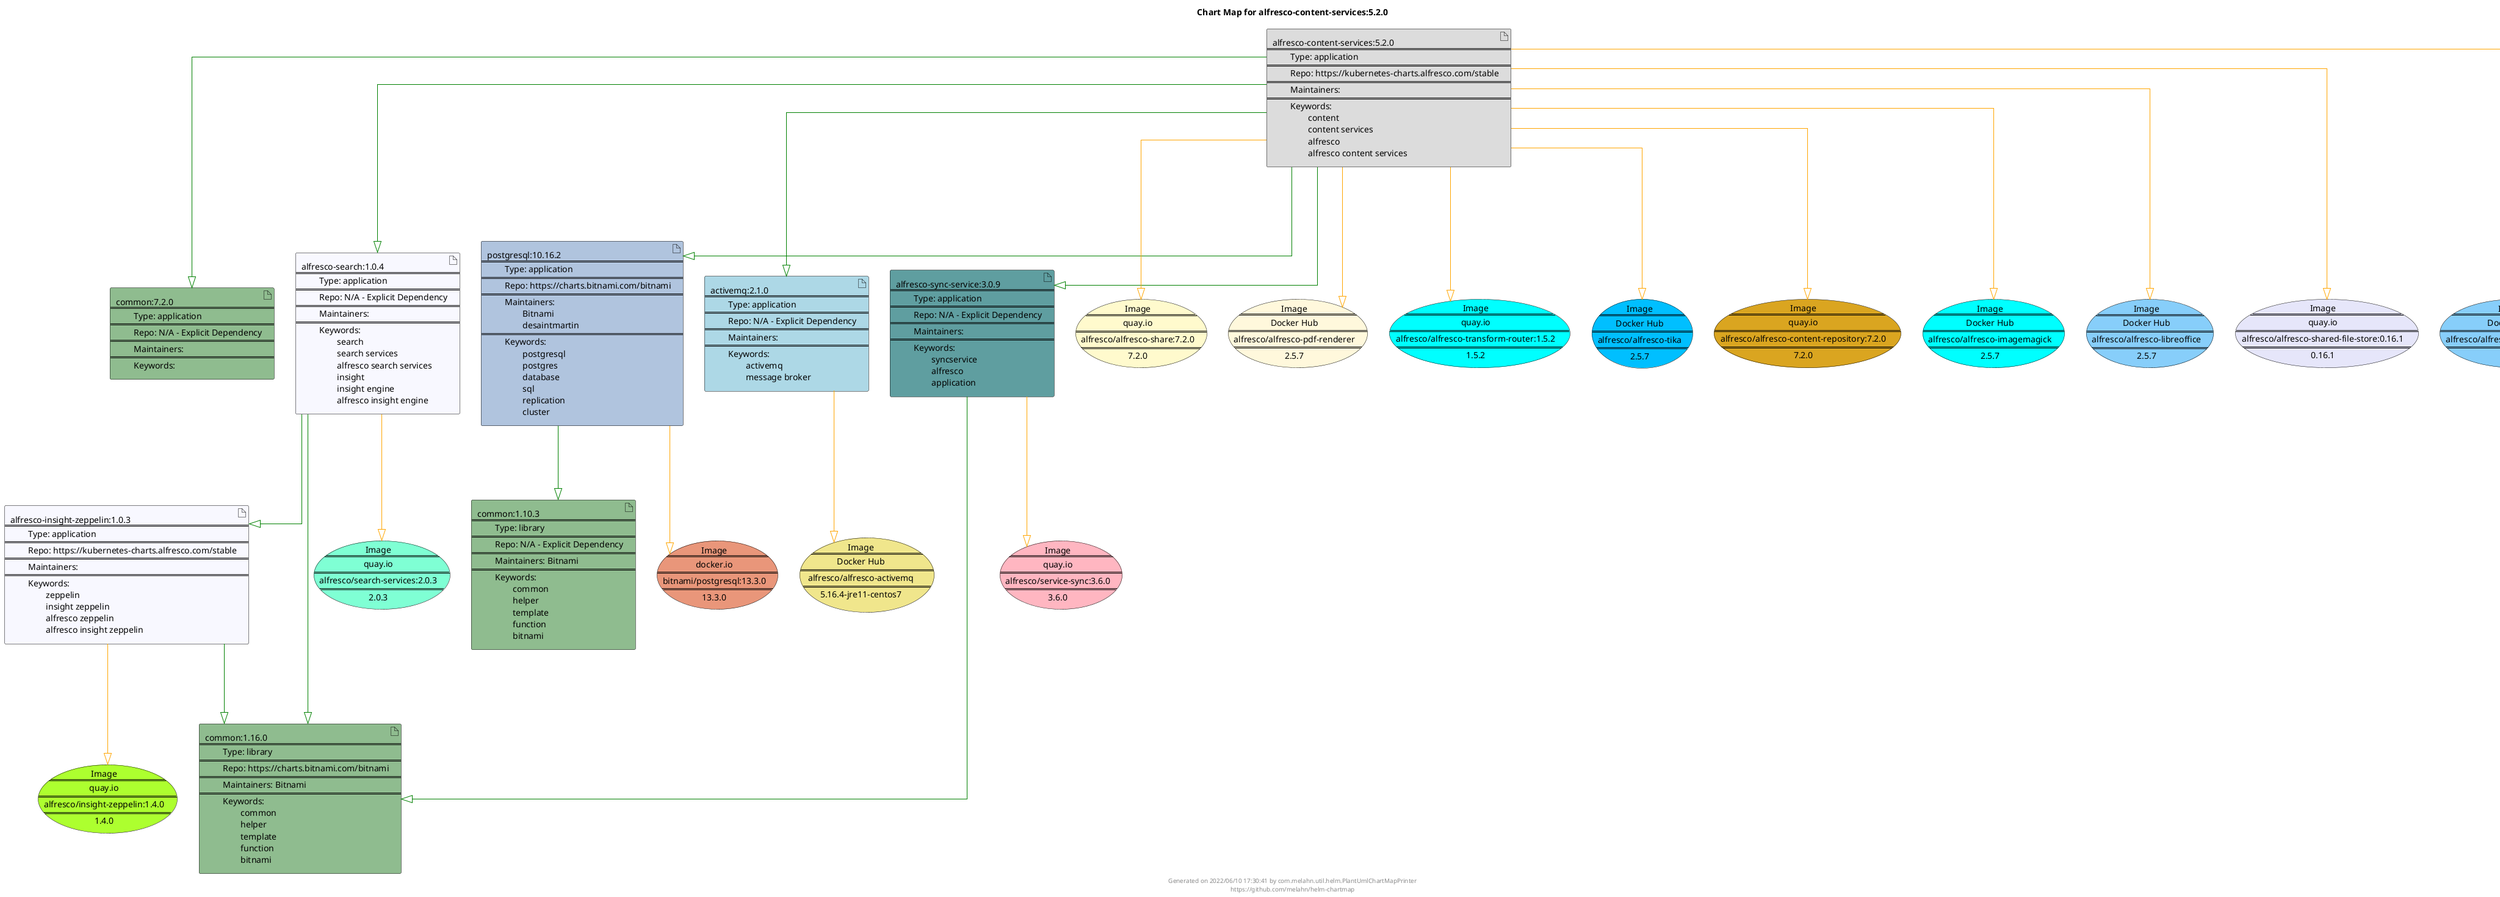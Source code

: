 @startuml
skinparam linetype ortho
skinparam backgroundColor white
skinparam usecaseBorderColor black
skinparam usecaseArrowColor LightSlateGray
skinparam artifactBorderColor black
skinparam artifactArrowColor LightSlateGray

title Chart Map for alfresco-content-services:5.2.0

'There are 9 referenced Helm Charts
artifact "common:7.2.0\n====\n\tType: application\n====\n\tRepo: N/A - Explicit Dependency\n====\n\tMaintainers: \n====\n\tKeywords: " as common_7_2_0 #DarkSeaGreen
artifact "alfresco-insight-zeppelin:1.0.3\n====\n\tType: application\n====\n\tRepo: https://kubernetes-charts.alfresco.com/stable\n====\n\tMaintainers: \n====\n\tKeywords: \n\t\tzeppelin\n\t\tinsight zeppelin\n\t\talfresco zeppelin\n\t\talfresco insight zeppelin" as alfresco_insight_zeppelin_1_0_3 #GhostWhite
artifact "alfresco-search:1.0.4\n====\n\tType: application\n====\n\tRepo: N/A - Explicit Dependency\n====\n\tMaintainers: \n====\n\tKeywords: \n\t\tsearch\n\t\tsearch services\n\t\talfresco search services\n\t\tinsight\n\t\tinsight engine\n\t\talfresco insight engine" as alfresco_search_1_0_4 #GhostWhite
artifact "postgresql:10.16.2\n====\n\tType: application\n====\n\tRepo: https://charts.bitnami.com/bitnami\n====\n\tMaintainers: \n\t\tBitnami\n\t\tdesaintmartin\n====\n\tKeywords: \n\t\tpostgresql\n\t\tpostgres\n\t\tdatabase\n\t\tsql\n\t\treplication\n\t\tcluster" as postgresql_10_16_2 #LightSteelBlue
artifact "alfresco-content-services:5.2.0\n====\n\tType: application\n====\n\tRepo: https://kubernetes-charts.alfresco.com/stable\n====\n\tMaintainers: \n====\n\tKeywords: \n\t\tcontent\n\t\tcontent services\n\t\talfresco\n\t\talfresco content services" as alfresco_content_services_5_2_0 #Gainsboro
artifact "common:1.16.0\n====\n\tType: library\n====\n\tRepo: https://charts.bitnami.com/bitnami\n====\n\tMaintainers: Bitnami\n====\n\tKeywords: \n\t\tcommon\n\t\thelper\n\t\ttemplate\n\t\tfunction\n\t\tbitnami" as common_1_16_0 #DarkSeaGreen
artifact "activemq:2.1.0\n====\n\tType: application\n====\n\tRepo: N/A - Explicit Dependency\n====\n\tMaintainers: \n====\n\tKeywords: \n\t\tactivemq\n\t\tmessage broker" as activemq_2_1_0 #LightBlue
artifact "alfresco-sync-service:3.0.9\n====\n\tType: application\n====\n\tRepo: N/A - Explicit Dependency\n====\n\tMaintainers: \n====\n\tKeywords: \n\t\tsyncservice\n\t\talfresco\n\t\tapplication" as alfresco_sync_service_3_0_9 #CadetBlue
artifact "common:1.10.3\n====\n\tType: library\n====\n\tRepo: N/A - Explicit Dependency\n====\n\tMaintainers: Bitnami\n====\n\tKeywords: \n\t\tcommon\n\t\thelper\n\t\ttemplate\n\t\tfunction\n\t\tbitnami" as common_1_10_3 #DarkSeaGreen

'There are 14 referenced Docker Images
usecase "Image\n====\nquay.io\n====\nalfresco/alfresco-share:7.2.0\n====\n7.2.0" as quay_io_alfresco_alfresco_share_7_2_0 #LemonChiffon
usecase "Image\n====\nDocker Hub\n====\nalfresco/alfresco-pdf-renderer\n====\n2.5.7" as alfresco_alfresco_pdf_renderer_2_5_7 #Cornsilk
usecase "Image\n====\nquay.io\n====\nalfresco/alfresco-transform-router:1.5.2\n====\n1.5.2" as quay_io_alfresco_alfresco_transform_router_1_5_2 #Aqua
usecase "Image\n====\nDocker Hub\n====\nalfresco/alfresco-tika\n====\n2.5.7" as alfresco_alfresco_tika_2_5_7 #DeepSkyBlue
usecase "Image\n====\nDocker Hub\n====\nalfresco/alfresco-activemq\n====\n5.16.4-jre11-centos7" as alfresco_alfresco_activemq_5_16_4_jre11_centos7 #Khaki
usecase "Image\n====\ndocker.io\n====\nbitnami/postgresql:13.3.0\n====\n13.3.0" as docker_io_bitnami_postgresql_13_3_0 #DarkSalmon
usecase "Image\n====\nquay.io\n====\nalfresco/alfresco-content-repository:7.2.0\n====\n7.2.0" as quay_io_alfresco_alfresco_content_repository_7_2_0 #GoldenRod
usecase "Image\n====\nDocker Hub\n====\nalfresco/alfresco-imagemagick\n====\n2.5.7" as alfresco_alfresco_imagemagick_2_5_7 #Aqua
usecase "Image\n====\nDocker Hub\n====\nalfresco/alfresco-libreoffice\n====\n2.5.7" as alfresco_alfresco_libreoffice_2_5_7 #LightSkyBlue
usecase "Image\n====\nquay.io\n====\nalfresco/alfresco-shared-file-store:0.16.1\n====\n0.16.1" as quay_io_alfresco_alfresco_shared_file_store_0_16_1 #Lavender
usecase "Image\n====\nquay.io\n====\nalfresco/insight-zeppelin:1.4.0\n====\n1.4.0" as quay_io_alfresco_insight_zeppelin_1_4_0 #GreenYellow
usecase "Image\n====\nDocker Hub\n====\nalfresco/alfresco-transform-misc\n====\n2.5.7" as alfresco_alfresco_transform_misc_2_5_7 #LightSkyBlue
usecase "Image\n====\nquay.io\n====\nalfresco/service-sync:3.6.0\n====\n3.6.0" as quay_io_alfresco_service_sync_3_6_0 #LightPink
usecase "Image\n====\nquay.io\n====\nalfresco/search-services:2.0.3\n====\n2.0.3" as quay_io_alfresco_search_services_2_0_3 #Aquamarine

'Chart Dependencies
alfresco_content_services_5_2_0--[#green]-|>alfresco_sync_service_3_0_9
alfresco_sync_service_3_0_9--[#green]-|>common_1_16_0
alfresco_content_services_5_2_0--[#green]-|>postgresql_10_16_2
postgresql_10_16_2--[#green]-|>common_1_10_3
alfresco_content_services_5_2_0--[#green]-|>common_7_2_0
alfresco_content_services_5_2_0--[#green]-|>alfresco_search_1_0_4
alfresco_search_1_0_4--[#green]-|>alfresco_insight_zeppelin_1_0_3
alfresco_insight_zeppelin_1_0_3--[#green]-|>common_1_16_0
alfresco_search_1_0_4--[#green]-|>common_1_16_0
alfresco_content_services_5_2_0--[#green]-|>activemq_2_1_0
alfresco_insight_zeppelin_1_0_3--[#orange]-|>quay_io_alfresco_insight_zeppelin_1_4_0
alfresco_search_1_0_4--[#orange]-|>quay_io_alfresco_search_services_2_0_3
postgresql_10_16_2--[#orange]-|>docker_io_bitnami_postgresql_13_3_0
alfresco_content_services_5_2_0--[#orange]-|>quay_io_alfresco_alfresco_content_repository_7_2_0
alfresco_content_services_5_2_0--[#orange]-|>quay_io_alfresco_alfresco_share_7_2_0
alfresco_content_services_5_2_0--[#orange]-|>alfresco_alfresco_imagemagick_2_5_7
alfresco_content_services_5_2_0--[#orange]-|>alfresco_alfresco_tika_2_5_7
alfresco_content_services_5_2_0--[#orange]-|>alfresco_alfresco_pdf_renderer_2_5_7
alfresco_content_services_5_2_0--[#orange]-|>quay_io_alfresco_alfresco_shared_file_store_0_16_1
alfresco_content_services_5_2_0--[#orange]-|>alfresco_alfresco_libreoffice_2_5_7
alfresco_content_services_5_2_0--[#orange]-|>quay_io_alfresco_alfresco_transform_router_1_5_2
alfresco_content_services_5_2_0--[#orange]-|>alfresco_alfresco_transform_misc_2_5_7
activemq_2_1_0--[#orange]-|>alfresco_alfresco_activemq_5_16_4_jre11_centos7
alfresco_sync_service_3_0_9--[#orange]-|>quay_io_alfresco_service_sync_3_6_0

center footer Generated on 2022/06/10 17:30:41 by com.melahn.util.helm.PlantUmlChartMapPrinter\nhttps://github.com/melahn/helm-chartmap
@enduml
